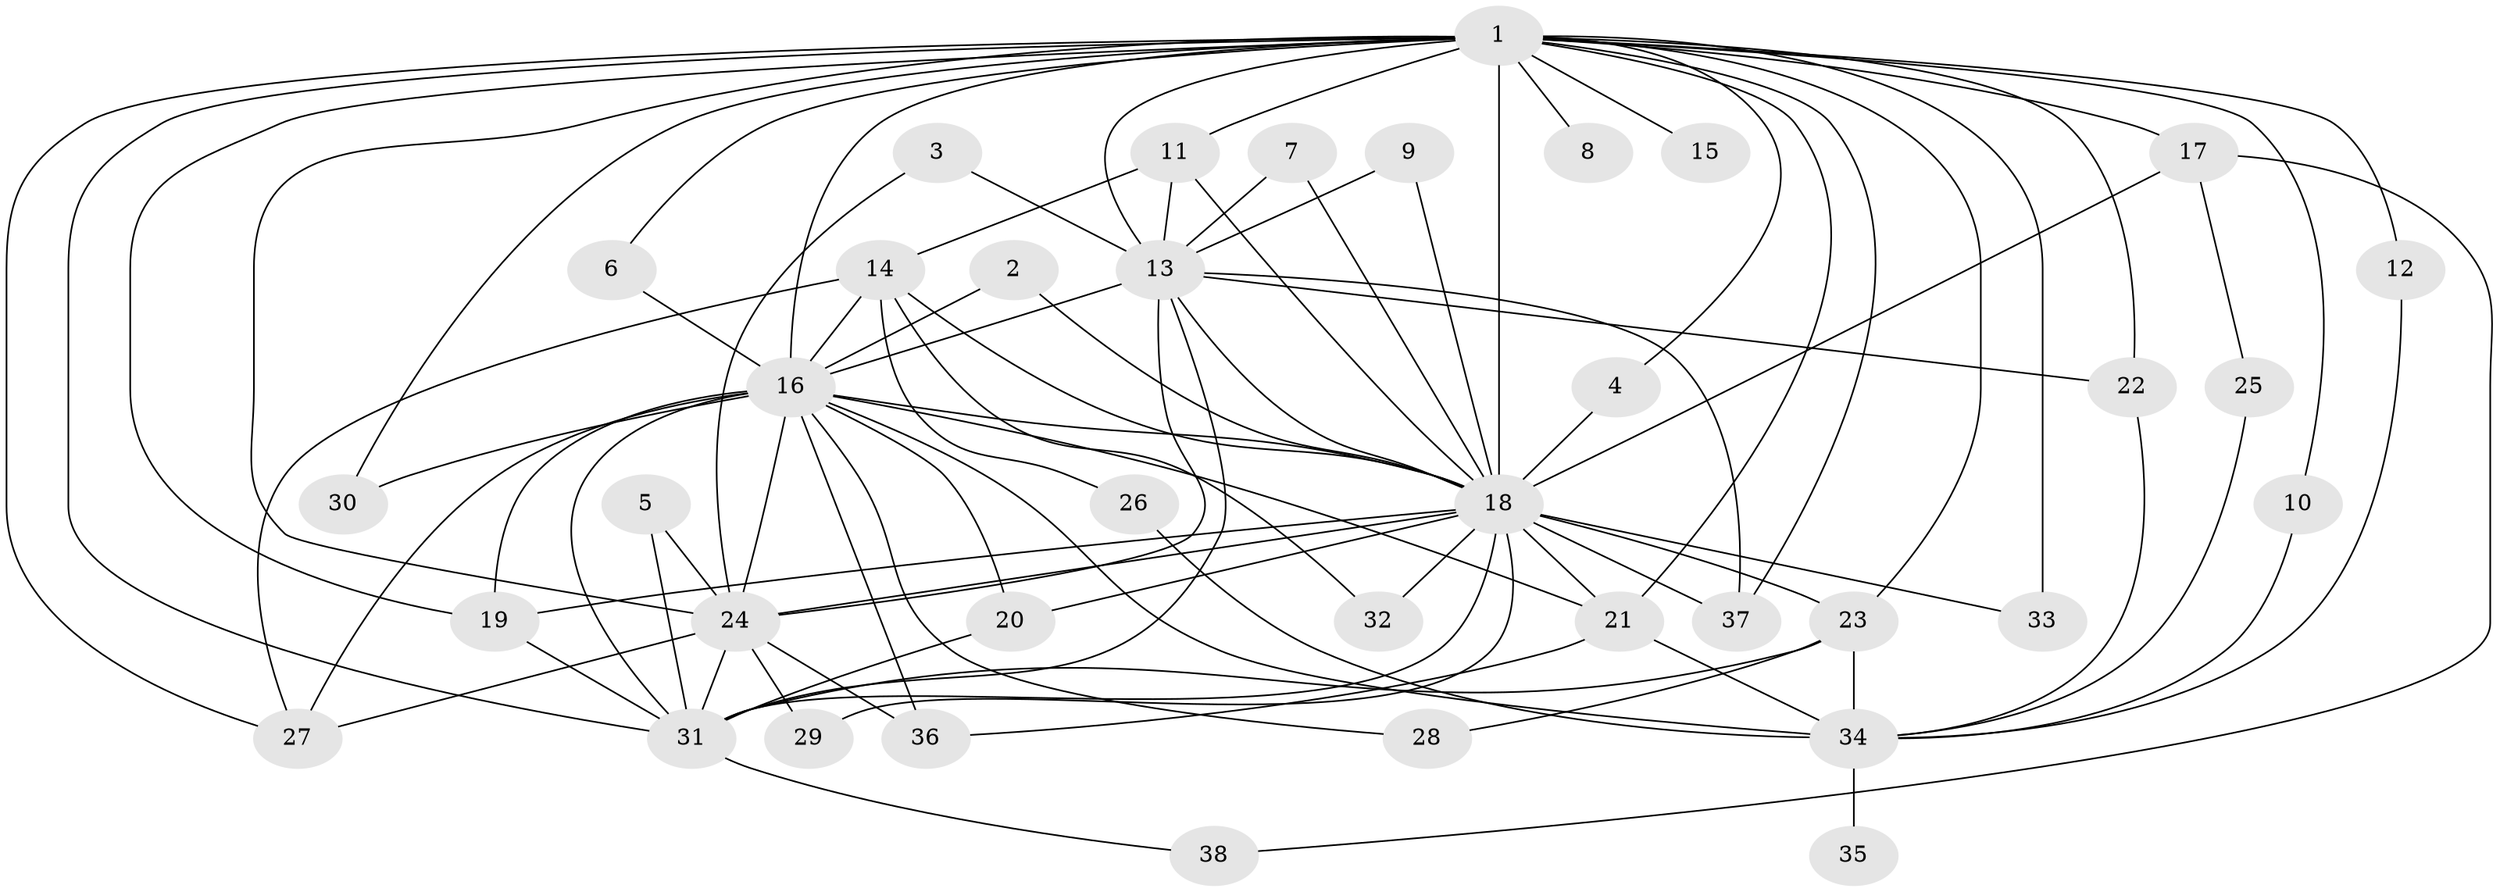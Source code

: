 // original degree distribution, {11: 0.013157894736842105, 16: 0.05263157894736842, 15: 0.013157894736842105, 22: 0.02631578947368421, 17: 0.013157894736842105, 24: 0.013157894736842105, 6: 0.02631578947368421, 2: 0.5263157894736842, 3: 0.18421052631578946, 4: 0.10526315789473684, 8: 0.013157894736842105, 5: 0.013157894736842105}
// Generated by graph-tools (version 1.1) at 2025/49/03/09/25 03:49:40]
// undirected, 38 vertices, 89 edges
graph export_dot {
graph [start="1"]
  node [color=gray90,style=filled];
  1;
  2;
  3;
  4;
  5;
  6;
  7;
  8;
  9;
  10;
  11;
  12;
  13;
  14;
  15;
  16;
  17;
  18;
  19;
  20;
  21;
  22;
  23;
  24;
  25;
  26;
  27;
  28;
  29;
  30;
  31;
  32;
  33;
  34;
  35;
  36;
  37;
  38;
  1 -- 4 [weight=1.0];
  1 -- 6 [weight=1.0];
  1 -- 8 [weight=2.0];
  1 -- 10 [weight=1.0];
  1 -- 11 [weight=2.0];
  1 -- 12 [weight=1.0];
  1 -- 13 [weight=5.0];
  1 -- 15 [weight=2.0];
  1 -- 16 [weight=5.0];
  1 -- 17 [weight=4.0];
  1 -- 18 [weight=9.0];
  1 -- 19 [weight=1.0];
  1 -- 21 [weight=2.0];
  1 -- 22 [weight=2.0];
  1 -- 23 [weight=1.0];
  1 -- 24 [weight=4.0];
  1 -- 27 [weight=1.0];
  1 -- 30 [weight=3.0];
  1 -- 31 [weight=4.0];
  1 -- 33 [weight=2.0];
  1 -- 37 [weight=1.0];
  2 -- 16 [weight=1.0];
  2 -- 18 [weight=1.0];
  3 -- 13 [weight=1.0];
  3 -- 24 [weight=1.0];
  4 -- 18 [weight=1.0];
  5 -- 24 [weight=1.0];
  5 -- 31 [weight=1.0];
  6 -- 16 [weight=1.0];
  7 -- 13 [weight=1.0];
  7 -- 18 [weight=1.0];
  9 -- 13 [weight=1.0];
  9 -- 18 [weight=1.0];
  10 -- 34 [weight=1.0];
  11 -- 13 [weight=1.0];
  11 -- 14 [weight=1.0];
  11 -- 18 [weight=2.0];
  12 -- 34 [weight=1.0];
  13 -- 16 [weight=1.0];
  13 -- 18 [weight=2.0];
  13 -- 22 [weight=1.0];
  13 -- 24 [weight=1.0];
  13 -- 31 [weight=1.0];
  13 -- 37 [weight=1.0];
  14 -- 16 [weight=1.0];
  14 -- 18 [weight=1.0];
  14 -- 26 [weight=1.0];
  14 -- 27 [weight=2.0];
  14 -- 32 [weight=1.0];
  16 -- 18 [weight=2.0];
  16 -- 19 [weight=1.0];
  16 -- 20 [weight=1.0];
  16 -- 21 [weight=1.0];
  16 -- 24 [weight=1.0];
  16 -- 27 [weight=1.0];
  16 -- 28 [weight=1.0];
  16 -- 30 [weight=2.0];
  16 -- 31 [weight=1.0];
  16 -- 34 [weight=2.0];
  16 -- 36 [weight=1.0];
  17 -- 18 [weight=1.0];
  17 -- 25 [weight=1.0];
  17 -- 38 [weight=1.0];
  18 -- 19 [weight=1.0];
  18 -- 20 [weight=1.0];
  18 -- 21 [weight=1.0];
  18 -- 23 [weight=1.0];
  18 -- 24 [weight=2.0];
  18 -- 29 [weight=1.0];
  18 -- 31 [weight=3.0];
  18 -- 32 [weight=1.0];
  18 -- 33 [weight=1.0];
  18 -- 37 [weight=1.0];
  19 -- 31 [weight=1.0];
  20 -- 31 [weight=1.0];
  21 -- 34 [weight=1.0];
  21 -- 36 [weight=1.0];
  22 -- 34 [weight=1.0];
  23 -- 28 [weight=1.0];
  23 -- 31 [weight=1.0];
  23 -- 34 [weight=1.0];
  24 -- 27 [weight=2.0];
  24 -- 29 [weight=1.0];
  24 -- 31 [weight=1.0];
  24 -- 36 [weight=1.0];
  25 -- 34 [weight=1.0];
  26 -- 34 [weight=1.0];
  31 -- 38 [weight=1.0];
  34 -- 35 [weight=1.0];
}
